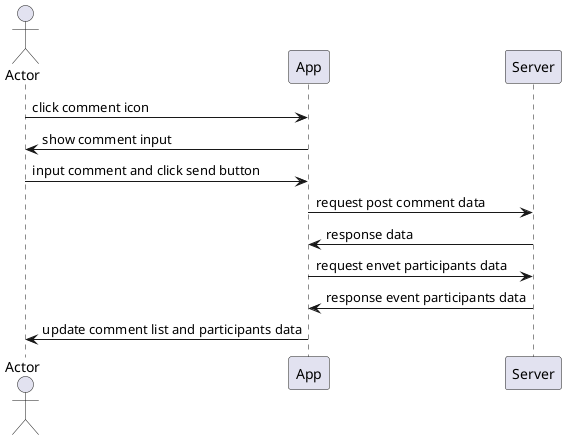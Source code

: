 @startuml comment
actor Actor as user
participant App as app
participant Server as server

user -> app :click comment icon
app -> user :show comment input
user -> app :input comment and click send button
app -> server :request post comment data
server -> app :response data
app -> server :request envet participants data
server -> app :response event participants data
app -> user :update comment list and participants data

@enduml